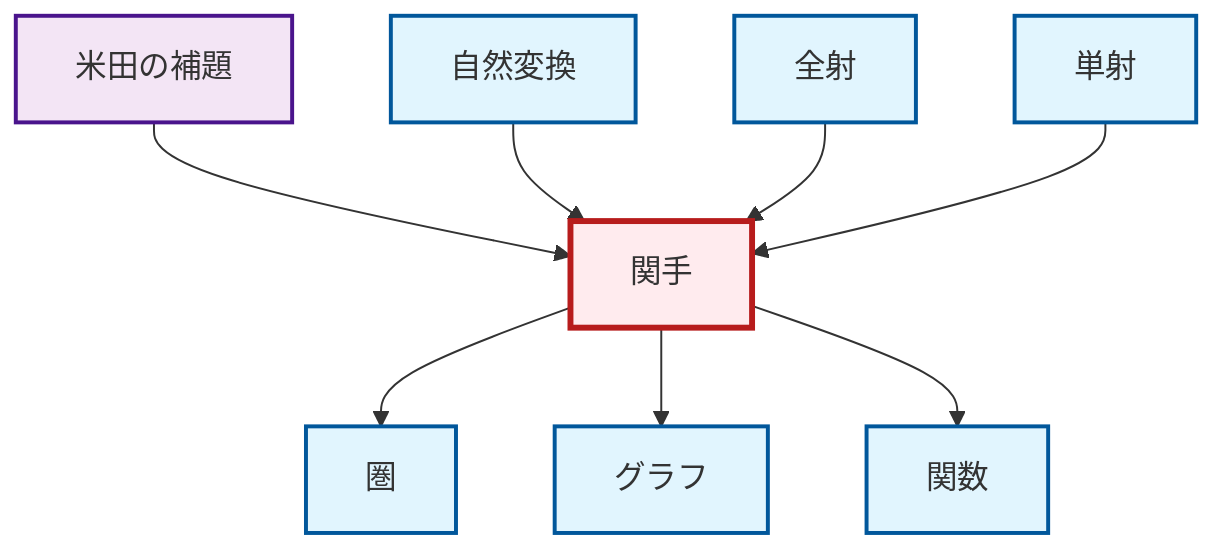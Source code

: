 graph TD
    classDef definition fill:#e1f5fe,stroke:#01579b,stroke-width:2px
    classDef theorem fill:#f3e5f5,stroke:#4a148c,stroke-width:2px
    classDef axiom fill:#fff3e0,stroke:#e65100,stroke-width:2px
    classDef example fill:#e8f5e9,stroke:#1b5e20,stroke-width:2px
    classDef current fill:#ffebee,stroke:#b71c1c,stroke-width:3px
    def-functor["関手"]:::definition
    def-epimorphism["全射"]:::definition
    def-natural-transformation["自然変換"]:::definition
    def-graph["グラフ"]:::definition
    def-monomorphism["単射"]:::definition
    def-category["圏"]:::definition
    def-function["関数"]:::definition
    thm-yoneda["米田の補題"]:::theorem
    def-functor --> def-category
    def-functor --> def-graph
    thm-yoneda --> def-functor
    def-natural-transformation --> def-functor
    def-epimorphism --> def-functor
    def-functor --> def-function
    def-monomorphism --> def-functor
    class def-functor current